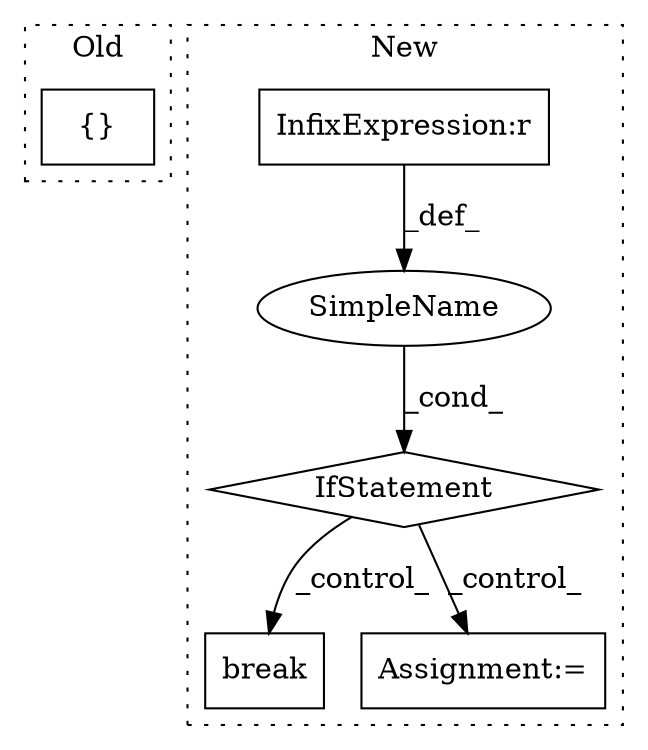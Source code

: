 digraph G {
subgraph cluster0 {
1 [label="{}" a="4" s="1243,1292" l="1,1" shape="box"];
label = "Old";
style="dotted";
}
subgraph cluster1 {
2 [label="break" a="10" s="1210" l="6" shape="box"];
3 [label="IfStatement" a="25" s="1141,1169" l="4,2" shape="diamond"];
4 [label="SimpleName" a="42" s="" l="" shape="ellipse"];
5 [label="InfixExpression:r" a="27" s="1151" l="4" shape="box"];
6 [label="Assignment:=" a="7" s="1319" l="2" shape="box"];
label = "New";
style="dotted";
}
3 -> 6 [label="_control_"];
3 -> 2 [label="_control_"];
4 -> 3 [label="_cond_"];
5 -> 4 [label="_def_"];
}